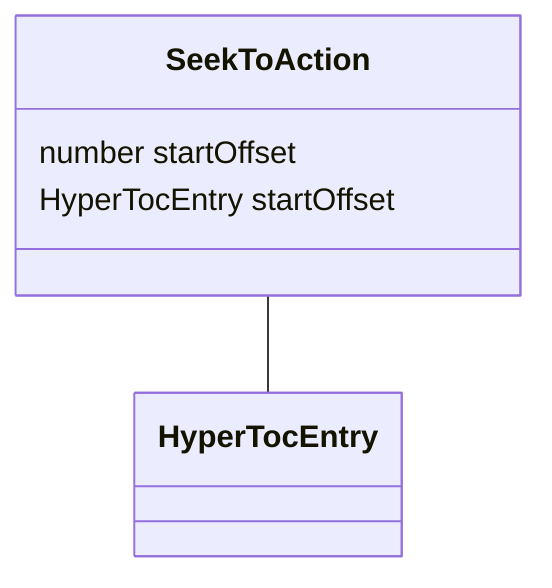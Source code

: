 classDiagram
  SeekToAction -- HyperTocEntry


class SeekToAction {

  number startOffset
  HyperTocEntry startOffset

 }